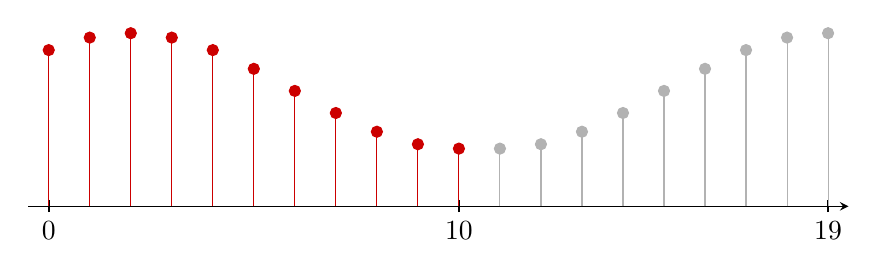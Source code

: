 \begin{tikzpicture}
  \begin{axis}[
    width=12cm, height=4cm,
    axis x line=middle,
    axis y line=none,
    xmin=-0.5, xmax=19.5,
    ymin=0,
    xtick={0,10,19},
    xticklabels={0,10,19},              % keine Zahlen unterhalb
    ytick=\empty,
    tick style={black!50},
    major x tick style={black, thick},
    minor x tick style={black!20},
    minor x tick num=1,
  ]

    % rote Punkte (oben)
    \addplot+[ycomb, mark=*,
              draw=red!80!black,
              mark options={fill=red!80!black},
              every ycomb/.style={thin,red!80!black},
              every mark/.append style={draw=red!80!black}]
      coordinates {
        (0,4.061) (1,4.386) (2,4.5)   (3,4.386) (4,4.061)
        (5,3.574) (6,3)     (7,2.426) (8,1.939) (9,1.614)
        (10,1.5)
      };
    
    % graue Punkte (unten)
    \addplot+[ycomb, mark=*,
              draw=gray!60,
              mark options={fill=gray!60},
              every ycomb/.style={ultra thin,gray!60},
              every mark/.append style={draw=gray!60}]
      coordinates {
        (11,1.5)   (12,1.614) (13,1.939) (14,2.426)
        (15,3)     (16,3.574) (17,4.061) (18,4.386)
        (19,4.5)
      };
    

  \end{axis}
\end{tikzpicture}